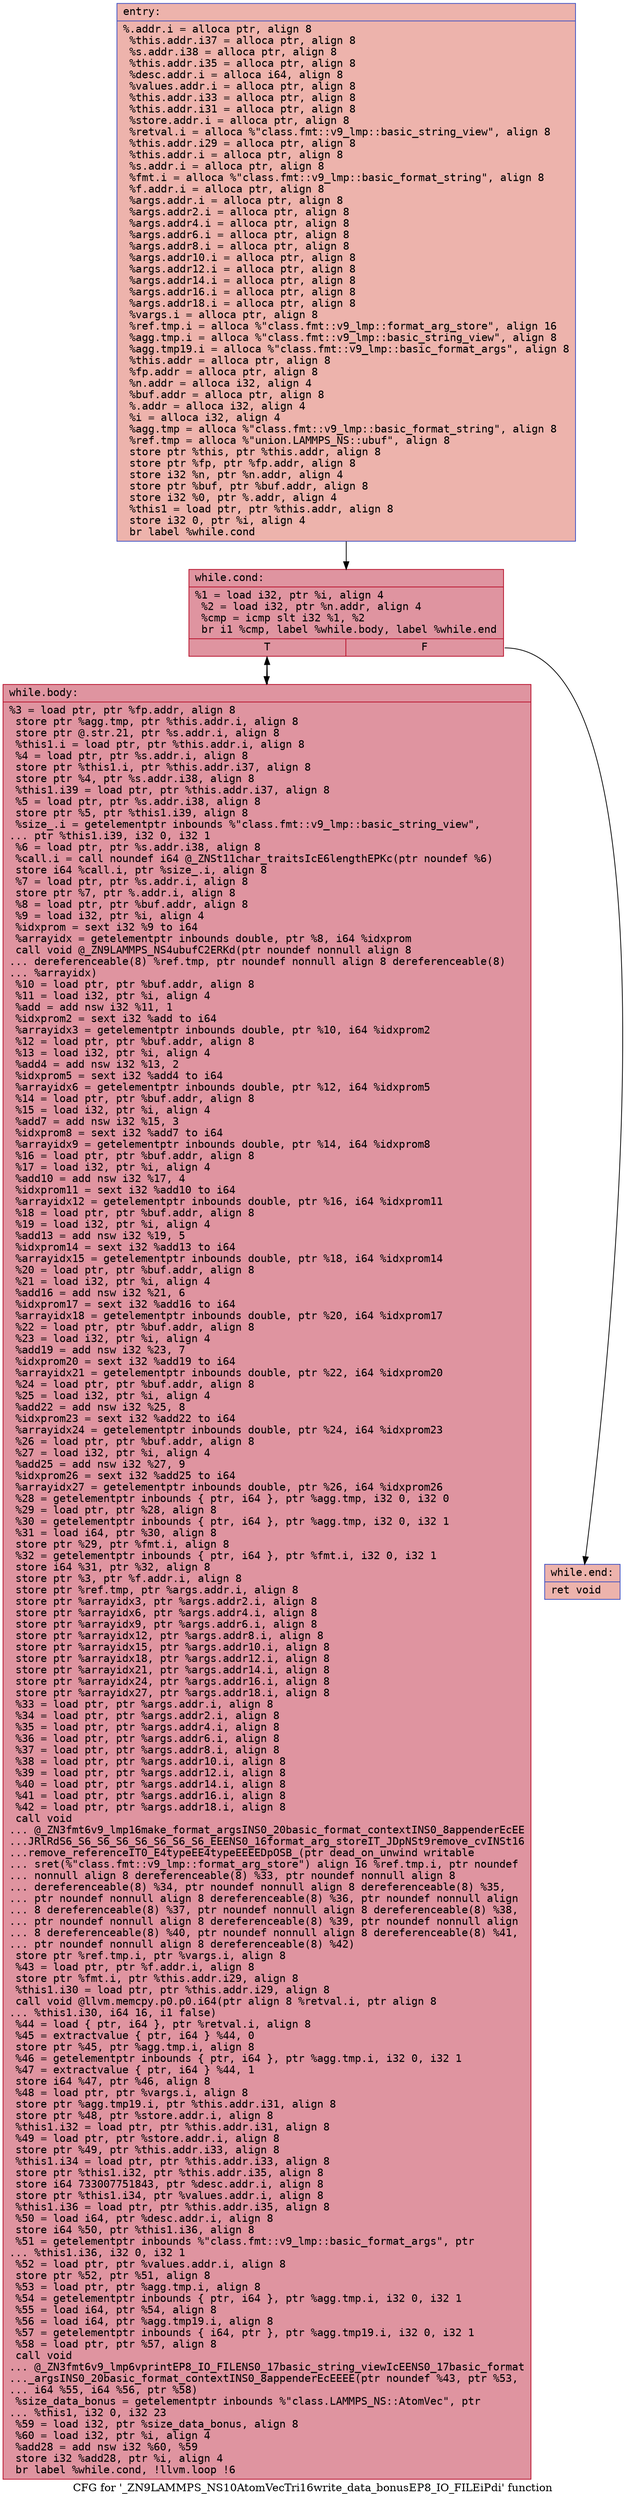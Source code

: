 digraph "CFG for '_ZN9LAMMPS_NS10AtomVecTri16write_data_bonusEP8_IO_FILEiPdi' function" {
	label="CFG for '_ZN9LAMMPS_NS10AtomVecTri16write_data_bonusEP8_IO_FILEiPdi' function";

	Node0x55c2b6768cf0 [shape=record,color="#3d50c3ff", style=filled, fillcolor="#d6524470" fontname="Courier",label="{entry:\l|  %.addr.i = alloca ptr, align 8\l  %this.addr.i37 = alloca ptr, align 8\l  %s.addr.i38 = alloca ptr, align 8\l  %this.addr.i35 = alloca ptr, align 8\l  %desc.addr.i = alloca i64, align 8\l  %values.addr.i = alloca ptr, align 8\l  %this.addr.i33 = alloca ptr, align 8\l  %this.addr.i31 = alloca ptr, align 8\l  %store.addr.i = alloca ptr, align 8\l  %retval.i = alloca %\"class.fmt::v9_lmp::basic_string_view\", align 8\l  %this.addr.i29 = alloca ptr, align 8\l  %this.addr.i = alloca ptr, align 8\l  %s.addr.i = alloca ptr, align 8\l  %fmt.i = alloca %\"class.fmt::v9_lmp::basic_format_string\", align 8\l  %f.addr.i = alloca ptr, align 8\l  %args.addr.i = alloca ptr, align 8\l  %args.addr2.i = alloca ptr, align 8\l  %args.addr4.i = alloca ptr, align 8\l  %args.addr6.i = alloca ptr, align 8\l  %args.addr8.i = alloca ptr, align 8\l  %args.addr10.i = alloca ptr, align 8\l  %args.addr12.i = alloca ptr, align 8\l  %args.addr14.i = alloca ptr, align 8\l  %args.addr16.i = alloca ptr, align 8\l  %args.addr18.i = alloca ptr, align 8\l  %vargs.i = alloca ptr, align 8\l  %ref.tmp.i = alloca %\"class.fmt::v9_lmp::format_arg_store\", align 16\l  %agg.tmp.i = alloca %\"class.fmt::v9_lmp::basic_string_view\", align 8\l  %agg.tmp19.i = alloca %\"class.fmt::v9_lmp::basic_format_args\", align 8\l  %this.addr = alloca ptr, align 8\l  %fp.addr = alloca ptr, align 8\l  %n.addr = alloca i32, align 4\l  %buf.addr = alloca ptr, align 8\l  %.addr = alloca i32, align 4\l  %i = alloca i32, align 4\l  %agg.tmp = alloca %\"class.fmt::v9_lmp::basic_format_string\", align 8\l  %ref.tmp = alloca %\"union.LAMMPS_NS::ubuf\", align 8\l  store ptr %this, ptr %this.addr, align 8\l  store ptr %fp, ptr %fp.addr, align 8\l  store i32 %n, ptr %n.addr, align 4\l  store ptr %buf, ptr %buf.addr, align 8\l  store i32 %0, ptr %.addr, align 4\l  %this1 = load ptr, ptr %this.addr, align 8\l  store i32 0, ptr %i, align 4\l  br label %while.cond\l}"];
	Node0x55c2b6768cf0 -> Node0x55c2b6768d60[tooltip="entry -> while.cond\nProbability 100.00%" ];
	Node0x55c2b6768d60 [shape=record,color="#b70d28ff", style=filled, fillcolor="#b70d2870" fontname="Courier",label="{while.cond:\l|  %1 = load i32, ptr %i, align 4\l  %2 = load i32, ptr %n.addr, align 4\l  %cmp = icmp slt i32 %1, %2\l  br i1 %cmp, label %while.body, label %while.end\l|{<s0>T|<s1>F}}"];
	Node0x55c2b6768d60:s0 -> Node0x55c2b676b290[tooltip="while.cond -> while.body\nProbability 96.88%" ];
	Node0x55c2b6768d60:s1 -> Node0x55c2b676b310[tooltip="while.cond -> while.end\nProbability 3.12%" ];
	Node0x55c2b676b290 [shape=record,color="#b70d28ff", style=filled, fillcolor="#b70d2870" fontname="Courier",label="{while.body:\l|  %3 = load ptr, ptr %fp.addr, align 8\l  store ptr %agg.tmp, ptr %this.addr.i, align 8\l  store ptr @.str.21, ptr %s.addr.i, align 8\l  %this1.i = load ptr, ptr %this.addr.i, align 8\l  %4 = load ptr, ptr %s.addr.i, align 8\l  store ptr %this1.i, ptr %this.addr.i37, align 8\l  store ptr %4, ptr %s.addr.i38, align 8\l  %this1.i39 = load ptr, ptr %this.addr.i37, align 8\l  %5 = load ptr, ptr %s.addr.i38, align 8\l  store ptr %5, ptr %this1.i39, align 8\l  %size_.i = getelementptr inbounds %\"class.fmt::v9_lmp::basic_string_view\",\l... ptr %this1.i39, i32 0, i32 1\l  %6 = load ptr, ptr %s.addr.i38, align 8\l  %call.i = call noundef i64 @_ZNSt11char_traitsIcE6lengthEPKc(ptr noundef %6)\l  store i64 %call.i, ptr %size_.i, align 8\l  %7 = load ptr, ptr %s.addr.i, align 8\l  store ptr %7, ptr %.addr.i, align 8\l  %8 = load ptr, ptr %buf.addr, align 8\l  %9 = load i32, ptr %i, align 4\l  %idxprom = sext i32 %9 to i64\l  %arrayidx = getelementptr inbounds double, ptr %8, i64 %idxprom\l  call void @_ZN9LAMMPS_NS4ubufC2ERKd(ptr noundef nonnull align 8\l... dereferenceable(8) %ref.tmp, ptr noundef nonnull align 8 dereferenceable(8)\l... %arrayidx)\l  %10 = load ptr, ptr %buf.addr, align 8\l  %11 = load i32, ptr %i, align 4\l  %add = add nsw i32 %11, 1\l  %idxprom2 = sext i32 %add to i64\l  %arrayidx3 = getelementptr inbounds double, ptr %10, i64 %idxprom2\l  %12 = load ptr, ptr %buf.addr, align 8\l  %13 = load i32, ptr %i, align 4\l  %add4 = add nsw i32 %13, 2\l  %idxprom5 = sext i32 %add4 to i64\l  %arrayidx6 = getelementptr inbounds double, ptr %12, i64 %idxprom5\l  %14 = load ptr, ptr %buf.addr, align 8\l  %15 = load i32, ptr %i, align 4\l  %add7 = add nsw i32 %15, 3\l  %idxprom8 = sext i32 %add7 to i64\l  %arrayidx9 = getelementptr inbounds double, ptr %14, i64 %idxprom8\l  %16 = load ptr, ptr %buf.addr, align 8\l  %17 = load i32, ptr %i, align 4\l  %add10 = add nsw i32 %17, 4\l  %idxprom11 = sext i32 %add10 to i64\l  %arrayidx12 = getelementptr inbounds double, ptr %16, i64 %idxprom11\l  %18 = load ptr, ptr %buf.addr, align 8\l  %19 = load i32, ptr %i, align 4\l  %add13 = add nsw i32 %19, 5\l  %idxprom14 = sext i32 %add13 to i64\l  %arrayidx15 = getelementptr inbounds double, ptr %18, i64 %idxprom14\l  %20 = load ptr, ptr %buf.addr, align 8\l  %21 = load i32, ptr %i, align 4\l  %add16 = add nsw i32 %21, 6\l  %idxprom17 = sext i32 %add16 to i64\l  %arrayidx18 = getelementptr inbounds double, ptr %20, i64 %idxprom17\l  %22 = load ptr, ptr %buf.addr, align 8\l  %23 = load i32, ptr %i, align 4\l  %add19 = add nsw i32 %23, 7\l  %idxprom20 = sext i32 %add19 to i64\l  %arrayidx21 = getelementptr inbounds double, ptr %22, i64 %idxprom20\l  %24 = load ptr, ptr %buf.addr, align 8\l  %25 = load i32, ptr %i, align 4\l  %add22 = add nsw i32 %25, 8\l  %idxprom23 = sext i32 %add22 to i64\l  %arrayidx24 = getelementptr inbounds double, ptr %24, i64 %idxprom23\l  %26 = load ptr, ptr %buf.addr, align 8\l  %27 = load i32, ptr %i, align 4\l  %add25 = add nsw i32 %27, 9\l  %idxprom26 = sext i32 %add25 to i64\l  %arrayidx27 = getelementptr inbounds double, ptr %26, i64 %idxprom26\l  %28 = getelementptr inbounds \{ ptr, i64 \}, ptr %agg.tmp, i32 0, i32 0\l  %29 = load ptr, ptr %28, align 8\l  %30 = getelementptr inbounds \{ ptr, i64 \}, ptr %agg.tmp, i32 0, i32 1\l  %31 = load i64, ptr %30, align 8\l  store ptr %29, ptr %fmt.i, align 8\l  %32 = getelementptr inbounds \{ ptr, i64 \}, ptr %fmt.i, i32 0, i32 1\l  store i64 %31, ptr %32, align 8\l  store ptr %3, ptr %f.addr.i, align 8\l  store ptr %ref.tmp, ptr %args.addr.i, align 8\l  store ptr %arrayidx3, ptr %args.addr2.i, align 8\l  store ptr %arrayidx6, ptr %args.addr4.i, align 8\l  store ptr %arrayidx9, ptr %args.addr6.i, align 8\l  store ptr %arrayidx12, ptr %args.addr8.i, align 8\l  store ptr %arrayidx15, ptr %args.addr10.i, align 8\l  store ptr %arrayidx18, ptr %args.addr12.i, align 8\l  store ptr %arrayidx21, ptr %args.addr14.i, align 8\l  store ptr %arrayidx24, ptr %args.addr16.i, align 8\l  store ptr %arrayidx27, ptr %args.addr18.i, align 8\l  %33 = load ptr, ptr %args.addr.i, align 8\l  %34 = load ptr, ptr %args.addr2.i, align 8\l  %35 = load ptr, ptr %args.addr4.i, align 8\l  %36 = load ptr, ptr %args.addr6.i, align 8\l  %37 = load ptr, ptr %args.addr8.i, align 8\l  %38 = load ptr, ptr %args.addr10.i, align 8\l  %39 = load ptr, ptr %args.addr12.i, align 8\l  %40 = load ptr, ptr %args.addr14.i, align 8\l  %41 = load ptr, ptr %args.addr16.i, align 8\l  %42 = load ptr, ptr %args.addr18.i, align 8\l  call void\l... @_ZN3fmt6v9_lmp16make_format_argsINS0_20basic_format_contextINS0_8appenderEcEE\l...JRlRdS6_S6_S6_S6_S6_S6_S6_S6_EEENS0_16format_arg_storeIT_JDpNSt9remove_cvINSt16\l...remove_referenceIT0_E4typeEE4typeEEEEDpOSB_(ptr dead_on_unwind writable\l... sret(%\"class.fmt::v9_lmp::format_arg_store\") align 16 %ref.tmp.i, ptr noundef\l... nonnull align 8 dereferenceable(8) %33, ptr noundef nonnull align 8\l... dereferenceable(8) %34, ptr noundef nonnull align 8 dereferenceable(8) %35,\l... ptr noundef nonnull align 8 dereferenceable(8) %36, ptr noundef nonnull align\l... 8 dereferenceable(8) %37, ptr noundef nonnull align 8 dereferenceable(8) %38,\l... ptr noundef nonnull align 8 dereferenceable(8) %39, ptr noundef nonnull align\l... 8 dereferenceable(8) %40, ptr noundef nonnull align 8 dereferenceable(8) %41,\l... ptr noundef nonnull align 8 dereferenceable(8) %42)\l  store ptr %ref.tmp.i, ptr %vargs.i, align 8\l  %43 = load ptr, ptr %f.addr.i, align 8\l  store ptr %fmt.i, ptr %this.addr.i29, align 8\l  %this1.i30 = load ptr, ptr %this.addr.i29, align 8\l  call void @llvm.memcpy.p0.p0.i64(ptr align 8 %retval.i, ptr align 8\l... %this1.i30, i64 16, i1 false)\l  %44 = load \{ ptr, i64 \}, ptr %retval.i, align 8\l  %45 = extractvalue \{ ptr, i64 \} %44, 0\l  store ptr %45, ptr %agg.tmp.i, align 8\l  %46 = getelementptr inbounds \{ ptr, i64 \}, ptr %agg.tmp.i, i32 0, i32 1\l  %47 = extractvalue \{ ptr, i64 \} %44, 1\l  store i64 %47, ptr %46, align 8\l  %48 = load ptr, ptr %vargs.i, align 8\l  store ptr %agg.tmp19.i, ptr %this.addr.i31, align 8\l  store ptr %48, ptr %store.addr.i, align 8\l  %this1.i32 = load ptr, ptr %this.addr.i31, align 8\l  %49 = load ptr, ptr %store.addr.i, align 8\l  store ptr %49, ptr %this.addr.i33, align 8\l  %this1.i34 = load ptr, ptr %this.addr.i33, align 8\l  store ptr %this1.i32, ptr %this.addr.i35, align 8\l  store i64 733007751843, ptr %desc.addr.i, align 8\l  store ptr %this1.i34, ptr %values.addr.i, align 8\l  %this1.i36 = load ptr, ptr %this.addr.i35, align 8\l  %50 = load i64, ptr %desc.addr.i, align 8\l  store i64 %50, ptr %this1.i36, align 8\l  %51 = getelementptr inbounds %\"class.fmt::v9_lmp::basic_format_args\", ptr\l... %this1.i36, i32 0, i32 1\l  %52 = load ptr, ptr %values.addr.i, align 8\l  store ptr %52, ptr %51, align 8\l  %53 = load ptr, ptr %agg.tmp.i, align 8\l  %54 = getelementptr inbounds \{ ptr, i64 \}, ptr %agg.tmp.i, i32 0, i32 1\l  %55 = load i64, ptr %54, align 8\l  %56 = load i64, ptr %agg.tmp19.i, align 8\l  %57 = getelementptr inbounds \{ i64, ptr \}, ptr %agg.tmp19.i, i32 0, i32 1\l  %58 = load ptr, ptr %57, align 8\l  call void\l... @_ZN3fmt6v9_lmp6vprintEP8_IO_FILENS0_17basic_string_viewIcEENS0_17basic_format\l..._argsINS0_20basic_format_contextINS0_8appenderEcEEEE(ptr noundef %43, ptr %53,\l... i64 %55, i64 %56, ptr %58)\l  %size_data_bonus = getelementptr inbounds %\"class.LAMMPS_NS::AtomVec\", ptr\l... %this1, i32 0, i32 23\l  %59 = load i32, ptr %size_data_bonus, align 8\l  %60 = load i32, ptr %i, align 4\l  %add28 = add nsw i32 %60, %59\l  store i32 %add28, ptr %i, align 4\l  br label %while.cond, !llvm.loop !6\l}"];
	Node0x55c2b676b290 -> Node0x55c2b6768d60[tooltip="while.body -> while.cond\nProbability 100.00%" ];
	Node0x55c2b676b310 [shape=record,color="#3d50c3ff", style=filled, fillcolor="#d6524470" fontname="Courier",label="{while.end:\l|  ret void\l}"];
}
